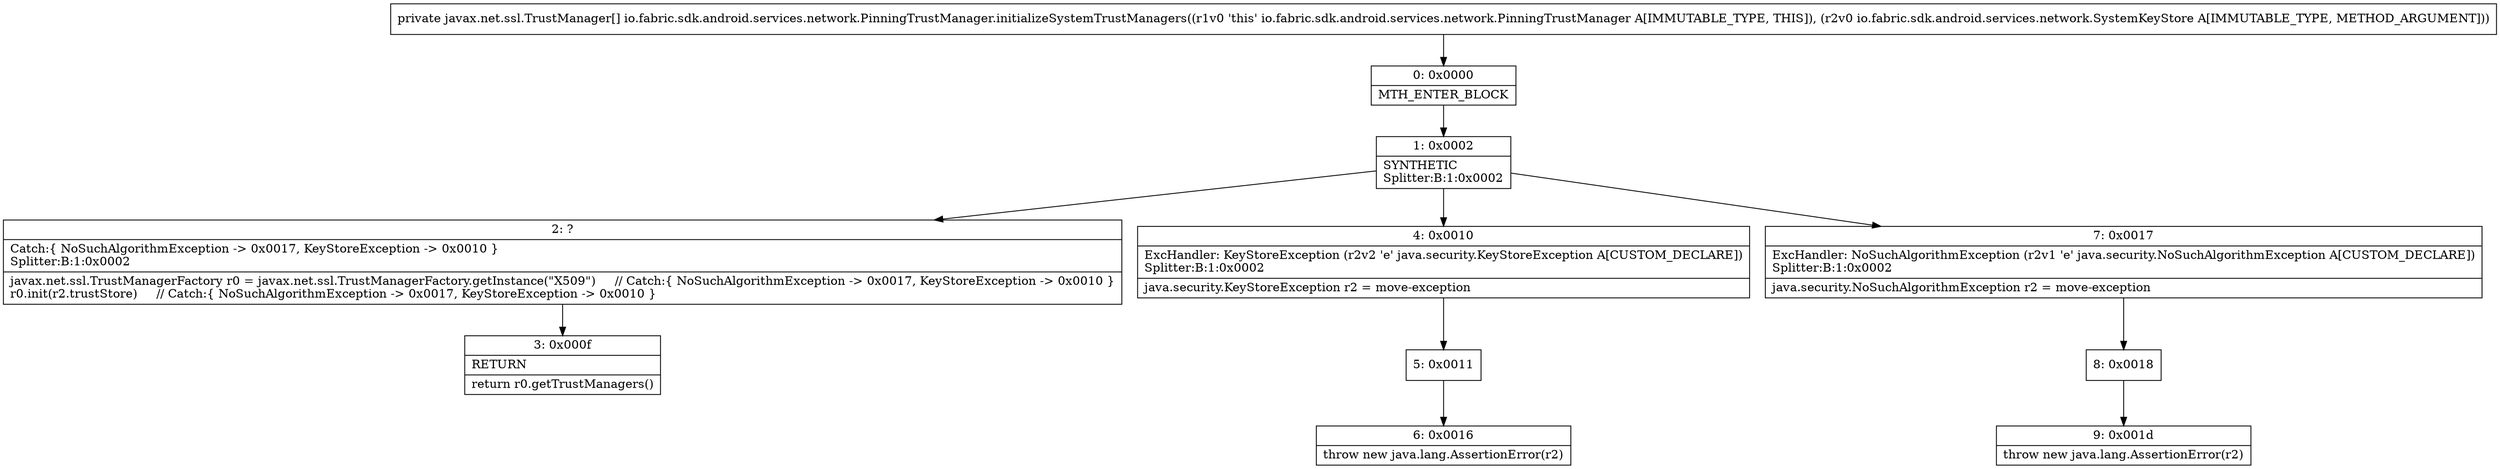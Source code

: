 digraph "CFG forio.fabric.sdk.android.services.network.PinningTrustManager.initializeSystemTrustManagers(Lio\/fabric\/sdk\/android\/services\/network\/SystemKeyStore;)[Ljavax\/net\/ssl\/TrustManager;" {
Node_0 [shape=record,label="{0\:\ 0x0000|MTH_ENTER_BLOCK\l}"];
Node_1 [shape=record,label="{1\:\ 0x0002|SYNTHETIC\lSplitter:B:1:0x0002\l}"];
Node_2 [shape=record,label="{2\:\ ?|Catch:\{ NoSuchAlgorithmException \-\> 0x0017, KeyStoreException \-\> 0x0010 \}\lSplitter:B:1:0x0002\l|javax.net.ssl.TrustManagerFactory r0 = javax.net.ssl.TrustManagerFactory.getInstance(\"X509\")     \/\/ Catch:\{ NoSuchAlgorithmException \-\> 0x0017, KeyStoreException \-\> 0x0010 \}\lr0.init(r2.trustStore)     \/\/ Catch:\{ NoSuchAlgorithmException \-\> 0x0017, KeyStoreException \-\> 0x0010 \}\l}"];
Node_3 [shape=record,label="{3\:\ 0x000f|RETURN\l|return r0.getTrustManagers()\l}"];
Node_4 [shape=record,label="{4\:\ 0x0010|ExcHandler: KeyStoreException (r2v2 'e' java.security.KeyStoreException A[CUSTOM_DECLARE])\lSplitter:B:1:0x0002\l|java.security.KeyStoreException r2 = move\-exception\l}"];
Node_5 [shape=record,label="{5\:\ 0x0011}"];
Node_6 [shape=record,label="{6\:\ 0x0016|throw new java.lang.AssertionError(r2)\l}"];
Node_7 [shape=record,label="{7\:\ 0x0017|ExcHandler: NoSuchAlgorithmException (r2v1 'e' java.security.NoSuchAlgorithmException A[CUSTOM_DECLARE])\lSplitter:B:1:0x0002\l|java.security.NoSuchAlgorithmException r2 = move\-exception\l}"];
Node_8 [shape=record,label="{8\:\ 0x0018}"];
Node_9 [shape=record,label="{9\:\ 0x001d|throw new java.lang.AssertionError(r2)\l}"];
MethodNode[shape=record,label="{private javax.net.ssl.TrustManager[] io.fabric.sdk.android.services.network.PinningTrustManager.initializeSystemTrustManagers((r1v0 'this' io.fabric.sdk.android.services.network.PinningTrustManager A[IMMUTABLE_TYPE, THIS]), (r2v0 io.fabric.sdk.android.services.network.SystemKeyStore A[IMMUTABLE_TYPE, METHOD_ARGUMENT])) }"];
MethodNode -> Node_0;
Node_0 -> Node_1;
Node_1 -> Node_2;
Node_1 -> Node_7;
Node_1 -> Node_4;
Node_2 -> Node_3;
Node_4 -> Node_5;
Node_5 -> Node_6;
Node_7 -> Node_8;
Node_8 -> Node_9;
}

